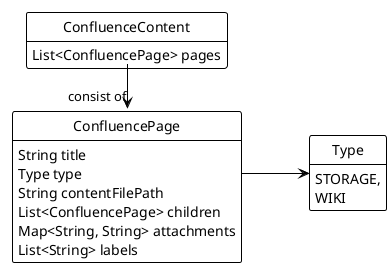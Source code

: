 @startuml
!theme plain

left to right direction
skinparam linetype ortho

hide empty members
hide circle

class ConfluenceContent{
List<ConfluencePage> pages
}

class ConfluencePage {
    String title
    Type type
    String contentFilePath
    List<ConfluencePage> children
    Map<String, String> attachments
    List<String> labels
}

ConfluenceContent::pages->ConfluencePage: consist of

ConfluencePage::type-->Type
enum Type{
STORAGE,
WIKI
}


@enduml